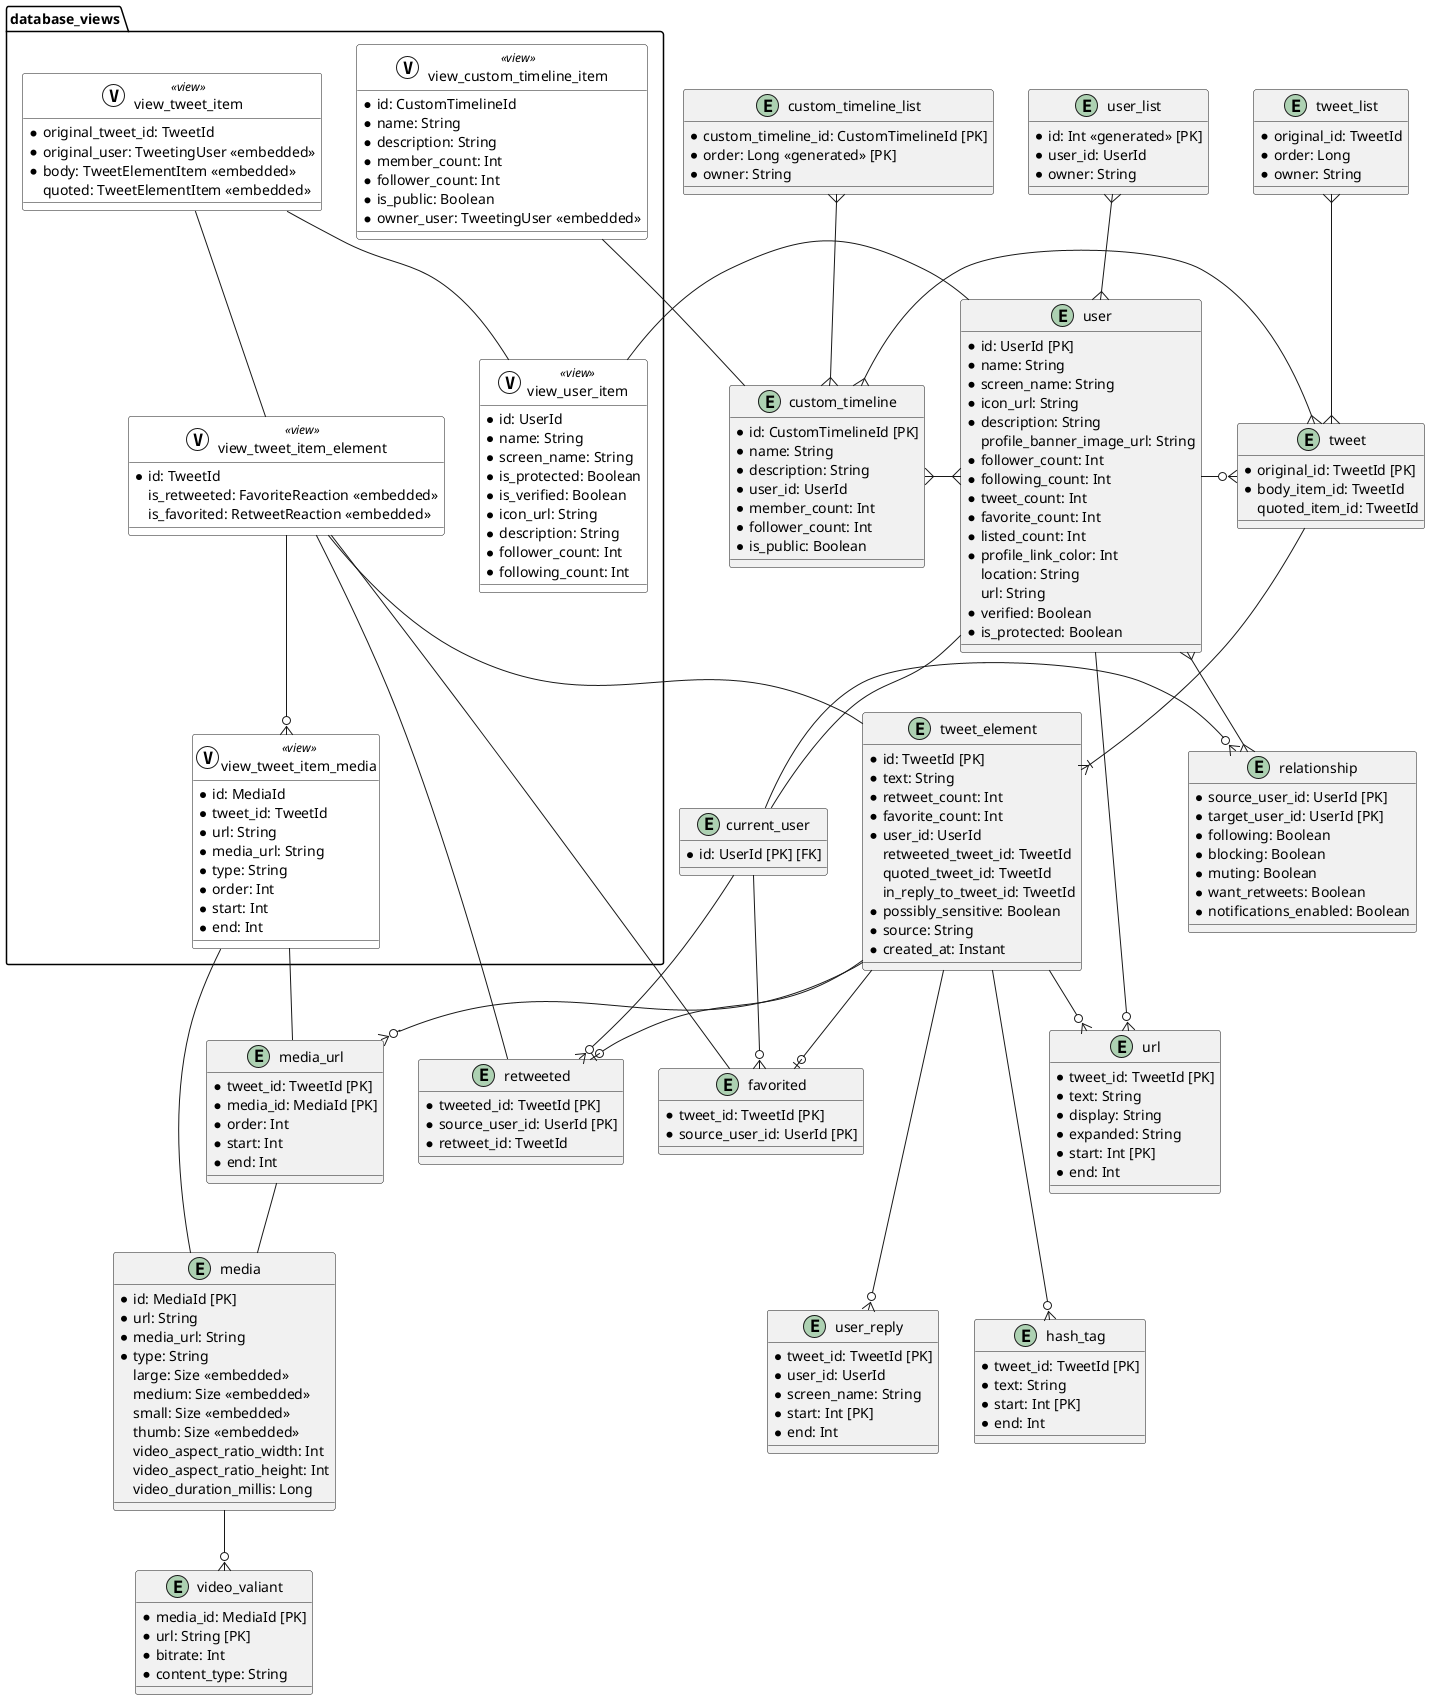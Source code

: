 @startuml

skinparam class {
  BackgroundColor<<view>> white
}

entity media {
  * id: MediaId [PK]
  * url: String
  * media_url: String
  * type: String
  large: Size <<embedded>>
  medium: Size <<embedded>>
  small: Size <<embedded>>
  thumb: Size <<embedded>>
  video_aspect_ratio_width: Int
  video_aspect_ratio_height: Int
  video_duration_millis: Long
}

entity video_valiant {
  * media_id: MediaId [PK]
  * url: String [PK]
  * bitrate: Int
  * content_type: String
}

entity media_url {
  * tweet_id: TweetId [PK]
  * media_id: MediaId [PK]
  * order: Int
  * start: Int
  * end: Int
}

entity custom_timeline {
  * id: CustomTimelineId [PK]
  * name: String
  * description: String
  * user_id: UserId
  * member_count: Int
  * follower_count: Int
  * is_public: Boolean
}

entity custom_timeline_list {
  * custom_timeline_id: CustomTimelineId [PK]
  * order: Long <<generated>> [PK]
  * owner: String
}

entity relationship {
  * source_user_id: UserId [PK]
  * target_user_id: UserId [PK]
  * following: Boolean
  * blocking: Boolean
  * muting: Boolean
  * want_retweets: Boolean
  * notifications_enabled: Boolean
}

entity tweet_element {
  * id: TweetId [PK]
  * text: String
  * retweet_count: Int
  * favorite_count: Int
  * user_id: UserId
  retweeted_tweet_id: TweetId
  quoted_tweet_id: TweetId
  in_reply_to_tweet_id: TweetId
  * possibly_sensitive: Boolean
  * source: String
  * created_at: Instant
}

entity user_reply {
  * tweet_id: TweetId [PK]
  * user_id: UserId
  * screen_name: String
  * start: Int [PK]
  * end: Int
}

entity hash_tag {
  * tweet_id: TweetId [PK]
  * text: String
  * start: Int [PK]
  * end: Int
}

entity tweet {
  * original_id: TweetId [PK]
  * body_item_id: TweetId
  quoted_item_id: TweetId
}

entity tweet_list {
  * original_id: TweetId
  * order: Long
  * owner: String
}

entity url {
  * tweet_id: TweetId [PK]
  * text: String
  * display: String
  * expanded: String
  * start: Int [PK]
  * end: Int
}

entity user {
  * id: UserId [PK]
  * name: String
  * screen_name: String
  * icon_url: String
  * description: String
  profile_banner_image_url: String
  * follower_count: Int
  * following_count: Int
  * tweet_count: Int
  * favorite_count: Int
  * listed_count: Int
  * profile_link_color: Int
  location: String
  url: String
  * verified: Boolean
  * is_protected: Boolean
}

entity user_list {
  * id: Int <<generated>> [PK]
  * user_id: UserId
  * owner: String
}

entity favorited {
  * tweet_id: TweetId [PK]
  * source_user_id: UserId [PK]
}

entity retweeted {
  * tweeted_id: TweetId [PK]
  * source_user_id: UserId [PK]
  * retweet_id: TweetId
}

entity current_user {
  * id: UserId [PK] [FK]
}

tweet_list }--{ tweet
tweet --|{ tweet_element
tweet_element --o{ media_url
tweet_element --o{ url
tweet_element ---o{ user_reply
tweet_element ---o{ hash_tag
tweet_element --o| favorited
tweet_element --o| retweeted

media_url -- media
media --o{ video_valiant

user_list }--{ user
user }--{ relationship
user --o{ url
user -o{ tweet
user - current_user

current_user -o{ relationship
current_user -o{ favorited
current_user -o{ retweeted

custom_timeline_list }--{ custom_timeline
custom_timeline }-{ user
custom_timeline }-{ tweet

package database_views {
  entity view_tweet_item << (V, #ffffff) view >> {
    * original_tweet_id: TweetId
    * original_user: TweetingUser <<embedded>>
    * body: TweetElementItem <<embedded>>
    quoted: TweetElementItem <<embedded>>
  }

  entity view_tweet_item_element << (V, #ffffff) view >> {
    * id: TweetId
    is_retweeted: FavoriteReaction <<embedded>>
    is_favorited: RetweetReaction <<embedded>>
  }

  entity view_tweet_item_media << (V, #ffffff) view >> {
    * id: MediaId
    * tweet_id: TweetId
    * url: String
    * media_url: String
    * type: String
    * order: Int
    * start: Int
    * end: Int
  }

  entity view_custom_timeline_item << (V, #ffffff) view >> {
    * id: CustomTimelineId
    * name: String
    * description: String
    * member_count: Int
    * follower_count: Int
    * is_public: Boolean
    * owner_user: TweetingUser <<embedded>>
  }

  entity view_user_item << (V, #ffffff) view >> {
    * id: UserId
    * name: String
    * screen_name: String
    * is_protected: Boolean
    * is_verified: Boolean
    * icon_url: String
    * description: String
    * follower_count: Int
    * following_count: Int
  }

  view_tweet_item -- view_tweet_item_element
  view_tweet_item -- view_user_item

  view_tweet_item_element - tweet_element
  view_tweet_item_element -- favorited
  view_tweet_item_element -- retweeted
  view_tweet_item_element --o{ view_tweet_item_media

  view_tweet_item_media - media_url
  view_tweet_item_media - media

  view_custom_timeline_item - custom_timeline

  view_user_item - user
}

@enduml
